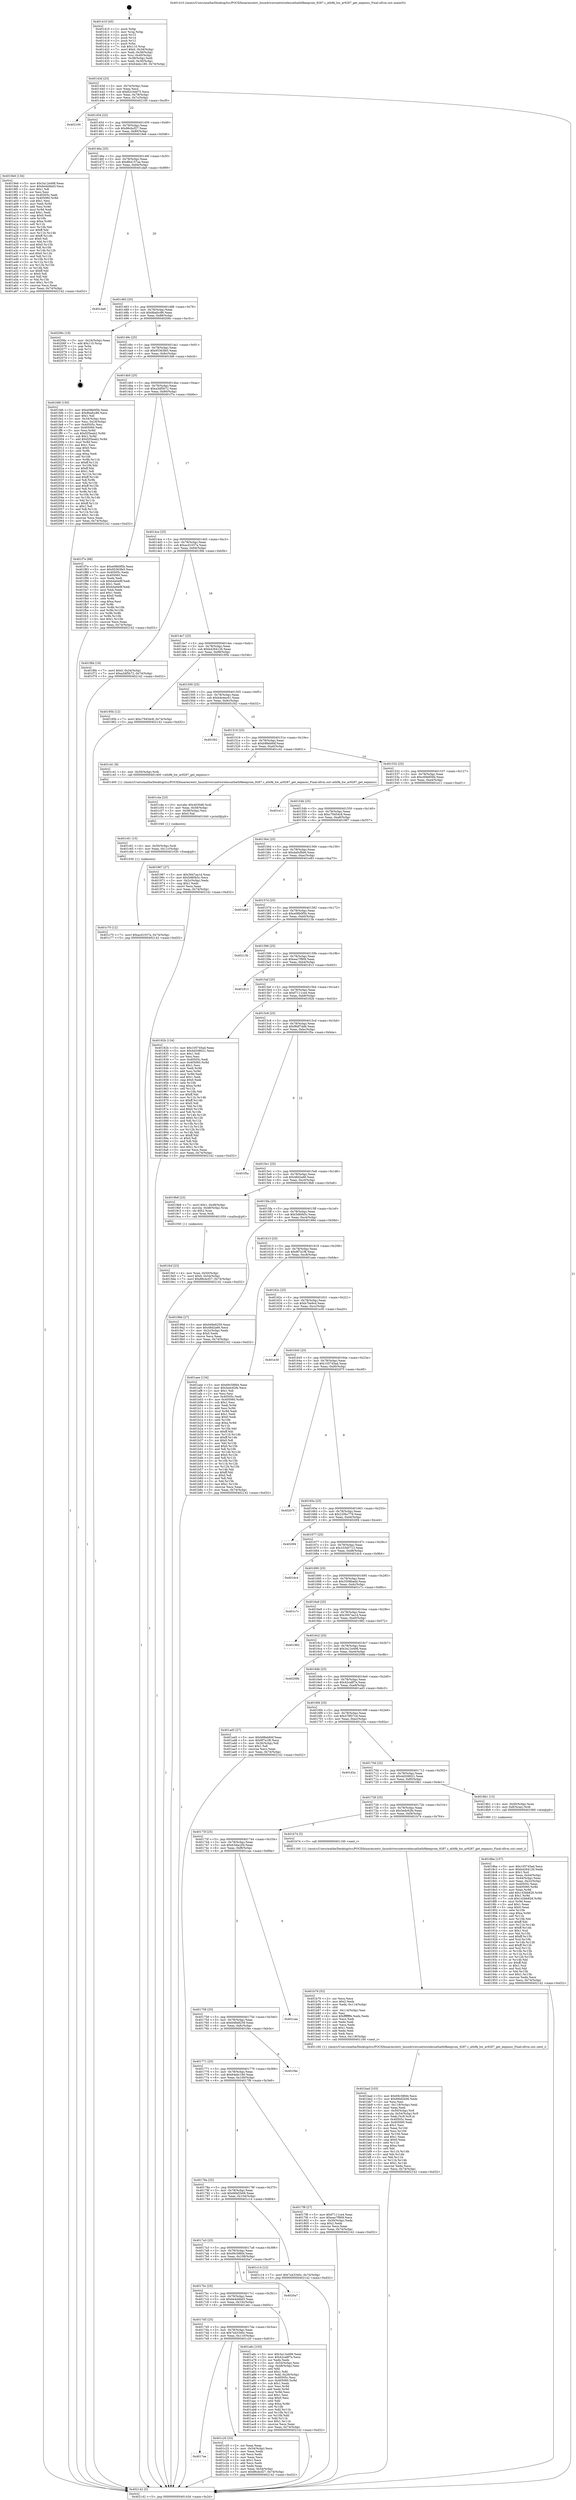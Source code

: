 digraph "0x401410" {
  label = "0x401410 (/mnt/c/Users/mathe/Desktop/tcc/POCII/binaries/extr_linuxdriversnetwirelessathath9keeprom_9287.c_ath9k_hw_ar9287_get_eepmisc_Final-ollvm.out::main(0))"
  labelloc = "t"
  node[shape=record]

  Entry [label="",width=0.3,height=0.3,shape=circle,fillcolor=black,style=filled]
  "0x40143d" [label="{
     0x40143d [23]\l
     | [instrs]\l
     &nbsp;&nbsp;0x40143d \<+3\>: mov -0x74(%rbp),%eax\l
     &nbsp;&nbsp;0x401440 \<+2\>: mov %eax,%ecx\l
     &nbsp;&nbsp;0x401442 \<+6\>: sub $0x82c3dd75,%ecx\l
     &nbsp;&nbsp;0x401448 \<+3\>: mov %eax,-0x78(%rbp)\l
     &nbsp;&nbsp;0x40144b \<+3\>: mov %ecx,-0x7c(%rbp)\l
     &nbsp;&nbsp;0x40144e \<+6\>: je 0000000000402100 \<main+0xcf0\>\l
  }"]
  "0x402100" [label="{
     0x402100\l
  }", style=dashed]
  "0x401454" [label="{
     0x401454 [22]\l
     | [instrs]\l
     &nbsp;&nbsp;0x401454 \<+5\>: jmp 0000000000401459 \<main+0x49\>\l
     &nbsp;&nbsp;0x401459 \<+3\>: mov -0x78(%rbp),%eax\l
     &nbsp;&nbsp;0x40145c \<+5\>: sub $0x86cbcf27,%eax\l
     &nbsp;&nbsp;0x401461 \<+3\>: mov %eax,-0x80(%rbp)\l
     &nbsp;&nbsp;0x401464 \<+6\>: je 00000000004019e6 \<main+0x5d6\>\l
  }"]
  Exit [label="",width=0.3,height=0.3,shape=circle,fillcolor=black,style=filled,peripheries=2]
  "0x4019e6" [label="{
     0x4019e6 [134]\l
     | [instrs]\l
     &nbsp;&nbsp;0x4019e6 \<+5\>: mov $0x3a12e498,%eax\l
     &nbsp;&nbsp;0x4019eb \<+5\>: mov $0x6e4d4bd3,%ecx\l
     &nbsp;&nbsp;0x4019f0 \<+2\>: mov $0x1,%dl\l
     &nbsp;&nbsp;0x4019f2 \<+2\>: xor %esi,%esi\l
     &nbsp;&nbsp;0x4019f4 \<+7\>: mov 0x40505c,%edi\l
     &nbsp;&nbsp;0x4019fb \<+8\>: mov 0x405060,%r8d\l
     &nbsp;&nbsp;0x401a03 \<+3\>: sub $0x1,%esi\l
     &nbsp;&nbsp;0x401a06 \<+3\>: mov %edi,%r9d\l
     &nbsp;&nbsp;0x401a09 \<+3\>: add %esi,%r9d\l
     &nbsp;&nbsp;0x401a0c \<+4\>: imul %r9d,%edi\l
     &nbsp;&nbsp;0x401a10 \<+3\>: and $0x1,%edi\l
     &nbsp;&nbsp;0x401a13 \<+3\>: cmp $0x0,%edi\l
     &nbsp;&nbsp;0x401a16 \<+4\>: sete %r10b\l
     &nbsp;&nbsp;0x401a1a \<+4\>: cmp $0xa,%r8d\l
     &nbsp;&nbsp;0x401a1e \<+4\>: setl %r11b\l
     &nbsp;&nbsp;0x401a22 \<+3\>: mov %r10b,%bl\l
     &nbsp;&nbsp;0x401a25 \<+3\>: xor $0xff,%bl\l
     &nbsp;&nbsp;0x401a28 \<+3\>: mov %r11b,%r14b\l
     &nbsp;&nbsp;0x401a2b \<+4\>: xor $0xff,%r14b\l
     &nbsp;&nbsp;0x401a2f \<+3\>: xor $0x0,%dl\l
     &nbsp;&nbsp;0x401a32 \<+3\>: mov %bl,%r15b\l
     &nbsp;&nbsp;0x401a35 \<+4\>: and $0x0,%r15b\l
     &nbsp;&nbsp;0x401a39 \<+3\>: and %dl,%r10b\l
     &nbsp;&nbsp;0x401a3c \<+3\>: mov %r14b,%r12b\l
     &nbsp;&nbsp;0x401a3f \<+4\>: and $0x0,%r12b\l
     &nbsp;&nbsp;0x401a43 \<+3\>: and %dl,%r11b\l
     &nbsp;&nbsp;0x401a46 \<+3\>: or %r10b,%r15b\l
     &nbsp;&nbsp;0x401a49 \<+3\>: or %r11b,%r12b\l
     &nbsp;&nbsp;0x401a4c \<+3\>: xor %r12b,%r15b\l
     &nbsp;&nbsp;0x401a4f \<+3\>: or %r14b,%bl\l
     &nbsp;&nbsp;0x401a52 \<+3\>: xor $0xff,%bl\l
     &nbsp;&nbsp;0x401a55 \<+3\>: or $0x0,%dl\l
     &nbsp;&nbsp;0x401a58 \<+2\>: and %dl,%bl\l
     &nbsp;&nbsp;0x401a5a \<+3\>: or %bl,%r15b\l
     &nbsp;&nbsp;0x401a5d \<+4\>: test $0x1,%r15b\l
     &nbsp;&nbsp;0x401a61 \<+3\>: cmovne %ecx,%eax\l
     &nbsp;&nbsp;0x401a64 \<+3\>: mov %eax,-0x74(%rbp)\l
     &nbsp;&nbsp;0x401a67 \<+5\>: jmp 0000000000402142 \<main+0xd32\>\l
  }"]
  "0x40146a" [label="{
     0x40146a [25]\l
     | [instrs]\l
     &nbsp;&nbsp;0x40146a \<+5\>: jmp 000000000040146f \<main+0x5f\>\l
     &nbsp;&nbsp;0x40146f \<+3\>: mov -0x78(%rbp),%eax\l
     &nbsp;&nbsp;0x401472 \<+5\>: sub $0x8b4157aa,%eax\l
     &nbsp;&nbsp;0x401477 \<+6\>: mov %eax,-0x84(%rbp)\l
     &nbsp;&nbsp;0x40147d \<+6\>: je 0000000000401da9 \<main+0x999\>\l
  }"]
  "0x401c70" [label="{
     0x401c70 [12]\l
     | [instrs]\l
     &nbsp;&nbsp;0x401c70 \<+7\>: movl $0xacd1037a,-0x74(%rbp)\l
     &nbsp;&nbsp;0x401c77 \<+5\>: jmp 0000000000402142 \<main+0xd32\>\l
  }"]
  "0x401da9" [label="{
     0x401da9\l
  }", style=dashed]
  "0x401483" [label="{
     0x401483 [25]\l
     | [instrs]\l
     &nbsp;&nbsp;0x401483 \<+5\>: jmp 0000000000401488 \<main+0x78\>\l
     &nbsp;&nbsp;0x401488 \<+3\>: mov -0x78(%rbp),%eax\l
     &nbsp;&nbsp;0x40148b \<+5\>: sub $0x8bafcc86,%eax\l
     &nbsp;&nbsp;0x401490 \<+6\>: mov %eax,-0x88(%rbp)\l
     &nbsp;&nbsp;0x401496 \<+6\>: je 000000000040206c \<main+0xc5c\>\l
  }"]
  "0x401c61" [label="{
     0x401c61 [15]\l
     | [instrs]\l
     &nbsp;&nbsp;0x401c61 \<+4\>: mov -0x50(%rbp),%rdi\l
     &nbsp;&nbsp;0x401c65 \<+6\>: mov %eax,-0x11c(%rbp)\l
     &nbsp;&nbsp;0x401c6b \<+5\>: call 0000000000401030 \<free@plt\>\l
     | [calls]\l
     &nbsp;&nbsp;0x401030 \{1\} (unknown)\l
  }"]
  "0x40206c" [label="{
     0x40206c [19]\l
     | [instrs]\l
     &nbsp;&nbsp;0x40206c \<+3\>: mov -0x24(%rbp),%eax\l
     &nbsp;&nbsp;0x40206f \<+7\>: add $0x110,%rsp\l
     &nbsp;&nbsp;0x402076 \<+1\>: pop %rbx\l
     &nbsp;&nbsp;0x402077 \<+2\>: pop %r12\l
     &nbsp;&nbsp;0x402079 \<+2\>: pop %r14\l
     &nbsp;&nbsp;0x40207b \<+2\>: pop %r15\l
     &nbsp;&nbsp;0x40207d \<+1\>: pop %rbp\l
     &nbsp;&nbsp;0x40207e \<+1\>: ret\l
  }"]
  "0x40149c" [label="{
     0x40149c [25]\l
     | [instrs]\l
     &nbsp;&nbsp;0x40149c \<+5\>: jmp 00000000004014a1 \<main+0x91\>\l
     &nbsp;&nbsp;0x4014a1 \<+3\>: mov -0x78(%rbp),%eax\l
     &nbsp;&nbsp;0x4014a4 \<+5\>: sub $0x95363fe5,%eax\l
     &nbsp;&nbsp;0x4014a9 \<+6\>: mov %eax,-0x8c(%rbp)\l
     &nbsp;&nbsp;0x4014af \<+6\>: je 0000000000401fd6 \<main+0xbc6\>\l
  }"]
  "0x401c4a" [label="{
     0x401c4a [23]\l
     | [instrs]\l
     &nbsp;&nbsp;0x401c4a \<+10\>: movabs $0x4030d6,%rdi\l
     &nbsp;&nbsp;0x401c54 \<+3\>: mov %eax,-0x58(%rbp)\l
     &nbsp;&nbsp;0x401c57 \<+3\>: mov -0x58(%rbp),%esi\l
     &nbsp;&nbsp;0x401c5a \<+2\>: mov $0x0,%al\l
     &nbsp;&nbsp;0x401c5c \<+5\>: call 0000000000401040 \<printf@plt\>\l
     | [calls]\l
     &nbsp;&nbsp;0x401040 \{1\} (unknown)\l
  }"]
  "0x401fd6" [label="{
     0x401fd6 [150]\l
     | [instrs]\l
     &nbsp;&nbsp;0x401fd6 \<+5\>: mov $0xe08b0f5b,%eax\l
     &nbsp;&nbsp;0x401fdb \<+5\>: mov $0x8bafcc86,%ecx\l
     &nbsp;&nbsp;0x401fe0 \<+2\>: mov $0x1,%dl\l
     &nbsp;&nbsp;0x401fe2 \<+3\>: mov -0x34(%rbp),%esi\l
     &nbsp;&nbsp;0x401fe5 \<+3\>: mov %esi,-0x24(%rbp)\l
     &nbsp;&nbsp;0x401fe8 \<+7\>: mov 0x40505c,%esi\l
     &nbsp;&nbsp;0x401fef \<+7\>: mov 0x405060,%edi\l
     &nbsp;&nbsp;0x401ff6 \<+3\>: mov %esi,%r8d\l
     &nbsp;&nbsp;0x401ff9 \<+7\>: sub $0xf2f3eab2,%r8d\l
     &nbsp;&nbsp;0x402000 \<+4\>: sub $0x1,%r8d\l
     &nbsp;&nbsp;0x402004 \<+7\>: add $0xf2f3eab2,%r8d\l
     &nbsp;&nbsp;0x40200b \<+4\>: imul %r8d,%esi\l
     &nbsp;&nbsp;0x40200f \<+3\>: and $0x1,%esi\l
     &nbsp;&nbsp;0x402012 \<+3\>: cmp $0x0,%esi\l
     &nbsp;&nbsp;0x402015 \<+4\>: sete %r9b\l
     &nbsp;&nbsp;0x402019 \<+3\>: cmp $0xa,%edi\l
     &nbsp;&nbsp;0x40201c \<+4\>: setl %r10b\l
     &nbsp;&nbsp;0x402020 \<+3\>: mov %r9b,%r11b\l
     &nbsp;&nbsp;0x402023 \<+4\>: xor $0xff,%r11b\l
     &nbsp;&nbsp;0x402027 \<+3\>: mov %r10b,%bl\l
     &nbsp;&nbsp;0x40202a \<+3\>: xor $0xff,%bl\l
     &nbsp;&nbsp;0x40202d \<+3\>: xor $0x1,%dl\l
     &nbsp;&nbsp;0x402030 \<+3\>: mov %r11b,%r14b\l
     &nbsp;&nbsp;0x402033 \<+4\>: and $0xff,%r14b\l
     &nbsp;&nbsp;0x402037 \<+3\>: and %dl,%r9b\l
     &nbsp;&nbsp;0x40203a \<+3\>: mov %bl,%r15b\l
     &nbsp;&nbsp;0x40203d \<+4\>: and $0xff,%r15b\l
     &nbsp;&nbsp;0x402041 \<+3\>: and %dl,%r10b\l
     &nbsp;&nbsp;0x402044 \<+3\>: or %r9b,%r14b\l
     &nbsp;&nbsp;0x402047 \<+3\>: or %r10b,%r15b\l
     &nbsp;&nbsp;0x40204a \<+3\>: xor %r15b,%r14b\l
     &nbsp;&nbsp;0x40204d \<+3\>: or %bl,%r11b\l
     &nbsp;&nbsp;0x402050 \<+4\>: xor $0xff,%r11b\l
     &nbsp;&nbsp;0x402054 \<+3\>: or $0x1,%dl\l
     &nbsp;&nbsp;0x402057 \<+3\>: and %dl,%r11b\l
     &nbsp;&nbsp;0x40205a \<+3\>: or %r11b,%r14b\l
     &nbsp;&nbsp;0x40205d \<+4\>: test $0x1,%r14b\l
     &nbsp;&nbsp;0x402061 \<+3\>: cmovne %ecx,%eax\l
     &nbsp;&nbsp;0x402064 \<+3\>: mov %eax,-0x74(%rbp)\l
     &nbsp;&nbsp;0x402067 \<+5\>: jmp 0000000000402142 \<main+0xd32\>\l
  }"]
  "0x4014b5" [label="{
     0x4014b5 [25]\l
     | [instrs]\l
     &nbsp;&nbsp;0x4014b5 \<+5\>: jmp 00000000004014ba \<main+0xaa\>\l
     &nbsp;&nbsp;0x4014ba \<+3\>: mov -0x78(%rbp),%eax\l
     &nbsp;&nbsp;0x4014bd \<+5\>: sub $0xa3df5b72,%eax\l
     &nbsp;&nbsp;0x4014c2 \<+6\>: mov %eax,-0x90(%rbp)\l
     &nbsp;&nbsp;0x4014c8 \<+6\>: je 0000000000401f7e \<main+0xb6e\>\l
  }"]
  "0x4017ee" [label="{
     0x4017ee\l
  }", style=dashed]
  "0x401f7e" [label="{
     0x401f7e [88]\l
     | [instrs]\l
     &nbsp;&nbsp;0x401f7e \<+5\>: mov $0xe08b0f5b,%eax\l
     &nbsp;&nbsp;0x401f83 \<+5\>: mov $0x95363fe5,%ecx\l
     &nbsp;&nbsp;0x401f88 \<+7\>: mov 0x40505c,%edx\l
     &nbsp;&nbsp;0x401f8f \<+7\>: mov 0x405060,%esi\l
     &nbsp;&nbsp;0x401f96 \<+2\>: mov %edx,%edi\l
     &nbsp;&nbsp;0x401f98 \<+6\>: sub $0xb4a0e9f,%edi\l
     &nbsp;&nbsp;0x401f9e \<+3\>: sub $0x1,%edi\l
     &nbsp;&nbsp;0x401fa1 \<+6\>: add $0xb4a0e9f,%edi\l
     &nbsp;&nbsp;0x401fa7 \<+3\>: imul %edi,%edx\l
     &nbsp;&nbsp;0x401faa \<+3\>: and $0x1,%edx\l
     &nbsp;&nbsp;0x401fad \<+3\>: cmp $0x0,%edx\l
     &nbsp;&nbsp;0x401fb0 \<+4\>: sete %r8b\l
     &nbsp;&nbsp;0x401fb4 \<+3\>: cmp $0xa,%esi\l
     &nbsp;&nbsp;0x401fb7 \<+4\>: setl %r9b\l
     &nbsp;&nbsp;0x401fbb \<+3\>: mov %r8b,%r10b\l
     &nbsp;&nbsp;0x401fbe \<+3\>: and %r9b,%r10b\l
     &nbsp;&nbsp;0x401fc1 \<+3\>: xor %r9b,%r8b\l
     &nbsp;&nbsp;0x401fc4 \<+3\>: or %r8b,%r10b\l
     &nbsp;&nbsp;0x401fc7 \<+4\>: test $0x1,%r10b\l
     &nbsp;&nbsp;0x401fcb \<+3\>: cmovne %ecx,%eax\l
     &nbsp;&nbsp;0x401fce \<+3\>: mov %eax,-0x74(%rbp)\l
     &nbsp;&nbsp;0x401fd1 \<+5\>: jmp 0000000000402142 \<main+0xd32\>\l
  }"]
  "0x4014ce" [label="{
     0x4014ce [25]\l
     | [instrs]\l
     &nbsp;&nbsp;0x4014ce \<+5\>: jmp 00000000004014d3 \<main+0xc3\>\l
     &nbsp;&nbsp;0x4014d3 \<+3\>: mov -0x78(%rbp),%eax\l
     &nbsp;&nbsp;0x4014d6 \<+5\>: sub $0xacd1037a,%eax\l
     &nbsp;&nbsp;0x4014db \<+6\>: mov %eax,-0x94(%rbp)\l
     &nbsp;&nbsp;0x4014e1 \<+6\>: je 0000000000401f6b \<main+0xb5b\>\l
  }"]
  "0x401c20" [label="{
     0x401c20 [33]\l
     | [instrs]\l
     &nbsp;&nbsp;0x401c20 \<+2\>: xor %eax,%eax\l
     &nbsp;&nbsp;0x401c22 \<+3\>: mov -0x54(%rbp),%ecx\l
     &nbsp;&nbsp;0x401c25 \<+2\>: mov %eax,%edx\l
     &nbsp;&nbsp;0x401c27 \<+2\>: sub %ecx,%edx\l
     &nbsp;&nbsp;0x401c29 \<+2\>: mov %eax,%ecx\l
     &nbsp;&nbsp;0x401c2b \<+3\>: sub $0x1,%ecx\l
     &nbsp;&nbsp;0x401c2e \<+2\>: add %ecx,%edx\l
     &nbsp;&nbsp;0x401c30 \<+2\>: sub %edx,%eax\l
     &nbsp;&nbsp;0x401c32 \<+3\>: mov %eax,-0x54(%rbp)\l
     &nbsp;&nbsp;0x401c35 \<+7\>: movl $0x86cbcf27,-0x74(%rbp)\l
     &nbsp;&nbsp;0x401c3c \<+5\>: jmp 0000000000402142 \<main+0xd32\>\l
  }"]
  "0x401f6b" [label="{
     0x401f6b [19]\l
     | [instrs]\l
     &nbsp;&nbsp;0x401f6b \<+7\>: movl $0x0,-0x34(%rbp)\l
     &nbsp;&nbsp;0x401f72 \<+7\>: movl $0xa3df5b72,-0x74(%rbp)\l
     &nbsp;&nbsp;0x401f79 \<+5\>: jmp 0000000000402142 \<main+0xd32\>\l
  }"]
  "0x4014e7" [label="{
     0x4014e7 [25]\l
     | [instrs]\l
     &nbsp;&nbsp;0x4014e7 \<+5\>: jmp 00000000004014ec \<main+0xdc\>\l
     &nbsp;&nbsp;0x4014ec \<+3\>: mov -0x78(%rbp),%eax\l
     &nbsp;&nbsp;0x4014ef \<+5\>: sub $0xb4264126,%eax\l
     &nbsp;&nbsp;0x4014f4 \<+6\>: mov %eax,-0x98(%rbp)\l
     &nbsp;&nbsp;0x4014fa \<+6\>: je 000000000040195b \<main+0x54b\>\l
  }"]
  "0x401bad" [label="{
     0x401bad [103]\l
     | [instrs]\l
     &nbsp;&nbsp;0x401bad \<+5\>: mov $0x69c58fd4,%ecx\l
     &nbsp;&nbsp;0x401bb2 \<+5\>: mov $0x66bf2b06,%edx\l
     &nbsp;&nbsp;0x401bb7 \<+2\>: xor %esi,%esi\l
     &nbsp;&nbsp;0x401bb9 \<+6\>: mov -0x118(%rbp),%edi\l
     &nbsp;&nbsp;0x401bbf \<+3\>: imul %eax,%edi\l
     &nbsp;&nbsp;0x401bc2 \<+4\>: mov -0x50(%rbp),%r8\l
     &nbsp;&nbsp;0x401bc6 \<+4\>: movslq -0x54(%rbp),%r9\l
     &nbsp;&nbsp;0x401bca \<+4\>: mov %edi,(%r8,%r9,4)\l
     &nbsp;&nbsp;0x401bce \<+7\>: mov 0x40505c,%eax\l
     &nbsp;&nbsp;0x401bd5 \<+7\>: mov 0x405060,%edi\l
     &nbsp;&nbsp;0x401bdc \<+3\>: sub $0x1,%esi\l
     &nbsp;&nbsp;0x401bdf \<+3\>: mov %eax,%r10d\l
     &nbsp;&nbsp;0x401be2 \<+3\>: add %esi,%r10d\l
     &nbsp;&nbsp;0x401be5 \<+4\>: imul %r10d,%eax\l
     &nbsp;&nbsp;0x401be9 \<+3\>: and $0x1,%eax\l
     &nbsp;&nbsp;0x401bec \<+3\>: cmp $0x0,%eax\l
     &nbsp;&nbsp;0x401bef \<+4\>: sete %r11b\l
     &nbsp;&nbsp;0x401bf3 \<+3\>: cmp $0xa,%edi\l
     &nbsp;&nbsp;0x401bf6 \<+3\>: setl %bl\l
     &nbsp;&nbsp;0x401bf9 \<+3\>: mov %r11b,%r14b\l
     &nbsp;&nbsp;0x401bfc \<+3\>: and %bl,%r14b\l
     &nbsp;&nbsp;0x401bff \<+3\>: xor %bl,%r11b\l
     &nbsp;&nbsp;0x401c02 \<+3\>: or %r11b,%r14b\l
     &nbsp;&nbsp;0x401c05 \<+4\>: test $0x1,%r14b\l
     &nbsp;&nbsp;0x401c09 \<+3\>: cmovne %edx,%ecx\l
     &nbsp;&nbsp;0x401c0c \<+3\>: mov %ecx,-0x74(%rbp)\l
     &nbsp;&nbsp;0x401c0f \<+5\>: jmp 0000000000402142 \<main+0xd32\>\l
  }"]
  "0x40195b" [label="{
     0x40195b [12]\l
     | [instrs]\l
     &nbsp;&nbsp;0x40195b \<+7\>: movl $0xc79454c8,-0x74(%rbp)\l
     &nbsp;&nbsp;0x401962 \<+5\>: jmp 0000000000402142 \<main+0xd32\>\l
  }"]
  "0x401500" [label="{
     0x401500 [25]\l
     | [instrs]\l
     &nbsp;&nbsp;0x401500 \<+5\>: jmp 0000000000401505 \<main+0xf5\>\l
     &nbsp;&nbsp;0x401505 \<+3\>: mov -0x78(%rbp),%eax\l
     &nbsp;&nbsp;0x401508 \<+5\>: sub $0xb4e4ec61,%eax\l
     &nbsp;&nbsp;0x40150d \<+6\>: mov %eax,-0x9c(%rbp)\l
     &nbsp;&nbsp;0x401513 \<+6\>: je 0000000000401f42 \<main+0xb32\>\l
  }"]
  "0x401b79" [label="{
     0x401b79 [52]\l
     | [instrs]\l
     &nbsp;&nbsp;0x401b79 \<+2\>: xor %ecx,%ecx\l
     &nbsp;&nbsp;0x401b7b \<+5\>: mov $0x2,%edx\l
     &nbsp;&nbsp;0x401b80 \<+6\>: mov %edx,-0x114(%rbp)\l
     &nbsp;&nbsp;0x401b86 \<+1\>: cltd\l
     &nbsp;&nbsp;0x401b87 \<+6\>: mov -0x114(%rbp),%esi\l
     &nbsp;&nbsp;0x401b8d \<+2\>: idiv %esi\l
     &nbsp;&nbsp;0x401b8f \<+6\>: imul $0xfffffffe,%edx,%edx\l
     &nbsp;&nbsp;0x401b95 \<+2\>: mov %ecx,%edi\l
     &nbsp;&nbsp;0x401b97 \<+2\>: sub %edx,%edi\l
     &nbsp;&nbsp;0x401b99 \<+2\>: mov %ecx,%edx\l
     &nbsp;&nbsp;0x401b9b \<+3\>: sub $0x1,%edx\l
     &nbsp;&nbsp;0x401b9e \<+2\>: add %edx,%edi\l
     &nbsp;&nbsp;0x401ba0 \<+2\>: sub %edi,%ecx\l
     &nbsp;&nbsp;0x401ba2 \<+6\>: mov %ecx,-0x118(%rbp)\l
     &nbsp;&nbsp;0x401ba8 \<+5\>: call 0000000000401160 \<next_i\>\l
     | [calls]\l
     &nbsp;&nbsp;0x401160 \{1\} (/mnt/c/Users/mathe/Desktop/tcc/POCII/binaries/extr_linuxdriversnetwirelessathath9keeprom_9287.c_ath9k_hw_ar9287_get_eepmisc_Final-ollvm.out::next_i)\l
  }"]
  "0x401f42" [label="{
     0x401f42\l
  }", style=dashed]
  "0x401519" [label="{
     0x401519 [25]\l
     | [instrs]\l
     &nbsp;&nbsp;0x401519 \<+5\>: jmp 000000000040151e \<main+0x10e\>\l
     &nbsp;&nbsp;0x40151e \<+3\>: mov -0x78(%rbp),%eax\l
     &nbsp;&nbsp;0x401521 \<+5\>: sub $0xb98eb84f,%eax\l
     &nbsp;&nbsp;0x401526 \<+6\>: mov %eax,-0xa0(%rbp)\l
     &nbsp;&nbsp;0x40152c \<+6\>: je 0000000000401c41 \<main+0x831\>\l
  }"]
  "0x4017d5" [label="{
     0x4017d5 [25]\l
     | [instrs]\l
     &nbsp;&nbsp;0x4017d5 \<+5\>: jmp 00000000004017da \<main+0x3ca\>\l
     &nbsp;&nbsp;0x4017da \<+3\>: mov -0x78(%rbp),%eax\l
     &nbsp;&nbsp;0x4017dd \<+5\>: sub $0x7a43340c,%eax\l
     &nbsp;&nbsp;0x4017e2 \<+6\>: mov %eax,-0x110(%rbp)\l
     &nbsp;&nbsp;0x4017e8 \<+6\>: je 0000000000401c20 \<main+0x810\>\l
  }"]
  "0x401c41" [label="{
     0x401c41 [9]\l
     | [instrs]\l
     &nbsp;&nbsp;0x401c41 \<+4\>: mov -0x50(%rbp),%rdi\l
     &nbsp;&nbsp;0x401c45 \<+5\>: call 0000000000401400 \<ath9k_hw_ar9287_get_eepmisc\>\l
     | [calls]\l
     &nbsp;&nbsp;0x401400 \{1\} (/mnt/c/Users/mathe/Desktop/tcc/POCII/binaries/extr_linuxdriversnetwirelessathath9keeprom_9287.c_ath9k_hw_ar9287_get_eepmisc_Final-ollvm.out::ath9k_hw_ar9287_get_eepmisc)\l
  }"]
  "0x401532" [label="{
     0x401532 [25]\l
     | [instrs]\l
     &nbsp;&nbsp;0x401532 \<+5\>: jmp 0000000000401537 \<main+0x127\>\l
     &nbsp;&nbsp;0x401537 \<+3\>: mov -0x78(%rbp),%eax\l
     &nbsp;&nbsp;0x40153a \<+5\>: sub $0xc69e856b,%eax\l
     &nbsp;&nbsp;0x40153f \<+6\>: mov %eax,-0xa4(%rbp)\l
     &nbsp;&nbsp;0x401545 \<+6\>: je 0000000000401e11 \<main+0xa01\>\l
  }"]
  "0x401a6c" [label="{
     0x401a6c [103]\l
     | [instrs]\l
     &nbsp;&nbsp;0x401a6c \<+5\>: mov $0x3a12e498,%eax\l
     &nbsp;&nbsp;0x401a71 \<+5\>: mov $0x42ca8f7a,%ecx\l
     &nbsp;&nbsp;0x401a76 \<+2\>: xor %edx,%edx\l
     &nbsp;&nbsp;0x401a78 \<+3\>: mov -0x54(%rbp),%esi\l
     &nbsp;&nbsp;0x401a7b \<+3\>: cmp -0x48(%rbp),%esi\l
     &nbsp;&nbsp;0x401a7e \<+4\>: setl %dil\l
     &nbsp;&nbsp;0x401a82 \<+4\>: and $0x1,%dil\l
     &nbsp;&nbsp;0x401a86 \<+4\>: mov %dil,-0x26(%rbp)\l
     &nbsp;&nbsp;0x401a8a \<+7\>: mov 0x40505c,%esi\l
     &nbsp;&nbsp;0x401a91 \<+8\>: mov 0x405060,%r8d\l
     &nbsp;&nbsp;0x401a99 \<+3\>: sub $0x1,%edx\l
     &nbsp;&nbsp;0x401a9c \<+3\>: mov %esi,%r9d\l
     &nbsp;&nbsp;0x401a9f \<+3\>: add %edx,%r9d\l
     &nbsp;&nbsp;0x401aa2 \<+4\>: imul %r9d,%esi\l
     &nbsp;&nbsp;0x401aa6 \<+3\>: and $0x1,%esi\l
     &nbsp;&nbsp;0x401aa9 \<+3\>: cmp $0x0,%esi\l
     &nbsp;&nbsp;0x401aac \<+4\>: sete %dil\l
     &nbsp;&nbsp;0x401ab0 \<+4\>: cmp $0xa,%r8d\l
     &nbsp;&nbsp;0x401ab4 \<+4\>: setl %r10b\l
     &nbsp;&nbsp;0x401ab8 \<+3\>: mov %dil,%r11b\l
     &nbsp;&nbsp;0x401abb \<+3\>: and %r10b,%r11b\l
     &nbsp;&nbsp;0x401abe \<+3\>: xor %r10b,%dil\l
     &nbsp;&nbsp;0x401ac1 \<+3\>: or %dil,%r11b\l
     &nbsp;&nbsp;0x401ac4 \<+4\>: test $0x1,%r11b\l
     &nbsp;&nbsp;0x401ac8 \<+3\>: cmovne %ecx,%eax\l
     &nbsp;&nbsp;0x401acb \<+3\>: mov %eax,-0x74(%rbp)\l
     &nbsp;&nbsp;0x401ace \<+5\>: jmp 0000000000402142 \<main+0xd32\>\l
  }"]
  "0x401e11" [label="{
     0x401e11\l
  }", style=dashed]
  "0x40154b" [label="{
     0x40154b [25]\l
     | [instrs]\l
     &nbsp;&nbsp;0x40154b \<+5\>: jmp 0000000000401550 \<main+0x140\>\l
     &nbsp;&nbsp;0x401550 \<+3\>: mov -0x78(%rbp),%eax\l
     &nbsp;&nbsp;0x401553 \<+5\>: sub $0xc79454c8,%eax\l
     &nbsp;&nbsp;0x401558 \<+6\>: mov %eax,-0xa8(%rbp)\l
     &nbsp;&nbsp;0x40155e \<+6\>: je 0000000000401967 \<main+0x557\>\l
  }"]
  "0x4017bc" [label="{
     0x4017bc [25]\l
     | [instrs]\l
     &nbsp;&nbsp;0x4017bc \<+5\>: jmp 00000000004017c1 \<main+0x3b1\>\l
     &nbsp;&nbsp;0x4017c1 \<+3\>: mov -0x78(%rbp),%eax\l
     &nbsp;&nbsp;0x4017c4 \<+5\>: sub $0x6e4d4bd3,%eax\l
     &nbsp;&nbsp;0x4017c9 \<+6\>: mov %eax,-0x10c(%rbp)\l
     &nbsp;&nbsp;0x4017cf \<+6\>: je 0000000000401a6c \<main+0x65c\>\l
  }"]
  "0x401967" [label="{
     0x401967 [27]\l
     | [instrs]\l
     &nbsp;&nbsp;0x401967 \<+5\>: mov $0x3947aa1d,%eax\l
     &nbsp;&nbsp;0x40196c \<+5\>: mov $0x5d60b5c,%ecx\l
     &nbsp;&nbsp;0x401971 \<+3\>: mov -0x2c(%rbp),%edx\l
     &nbsp;&nbsp;0x401974 \<+3\>: cmp $0x1,%edx\l
     &nbsp;&nbsp;0x401977 \<+3\>: cmovl %ecx,%eax\l
     &nbsp;&nbsp;0x40197a \<+3\>: mov %eax,-0x74(%rbp)\l
     &nbsp;&nbsp;0x40197d \<+5\>: jmp 0000000000402142 \<main+0xd32\>\l
  }"]
  "0x401564" [label="{
     0x401564 [25]\l
     | [instrs]\l
     &nbsp;&nbsp;0x401564 \<+5\>: jmp 0000000000401569 \<main+0x159\>\l
     &nbsp;&nbsp;0x401569 \<+3\>: mov -0x78(%rbp),%eax\l
     &nbsp;&nbsp;0x40156c \<+5\>: sub $0xda0cfbb6,%eax\l
     &nbsp;&nbsp;0x401571 \<+6\>: mov %eax,-0xac(%rbp)\l
     &nbsp;&nbsp;0x401577 \<+6\>: je 0000000000401e83 \<main+0xa73\>\l
  }"]
  "0x4020a7" [label="{
     0x4020a7\l
  }", style=dashed]
  "0x401e83" [label="{
     0x401e83\l
  }", style=dashed]
  "0x40157d" [label="{
     0x40157d [25]\l
     | [instrs]\l
     &nbsp;&nbsp;0x40157d \<+5\>: jmp 0000000000401582 \<main+0x172\>\l
     &nbsp;&nbsp;0x401582 \<+3\>: mov -0x78(%rbp),%eax\l
     &nbsp;&nbsp;0x401585 \<+5\>: sub $0xe08b0f5b,%eax\l
     &nbsp;&nbsp;0x40158a \<+6\>: mov %eax,-0xb0(%rbp)\l
     &nbsp;&nbsp;0x401590 \<+6\>: je 000000000040213b \<main+0xd2b\>\l
  }"]
  "0x4017a3" [label="{
     0x4017a3 [25]\l
     | [instrs]\l
     &nbsp;&nbsp;0x4017a3 \<+5\>: jmp 00000000004017a8 \<main+0x398\>\l
     &nbsp;&nbsp;0x4017a8 \<+3\>: mov -0x78(%rbp),%eax\l
     &nbsp;&nbsp;0x4017ab \<+5\>: sub $0x69c58fd4,%eax\l
     &nbsp;&nbsp;0x4017b0 \<+6\>: mov %eax,-0x108(%rbp)\l
     &nbsp;&nbsp;0x4017b6 \<+6\>: je 00000000004020a7 \<main+0xc97\>\l
  }"]
  "0x40213b" [label="{
     0x40213b\l
  }", style=dashed]
  "0x401596" [label="{
     0x401596 [25]\l
     | [instrs]\l
     &nbsp;&nbsp;0x401596 \<+5\>: jmp 000000000040159b \<main+0x18b\>\l
     &nbsp;&nbsp;0x40159b \<+3\>: mov -0x78(%rbp),%eax\l
     &nbsp;&nbsp;0x40159e \<+5\>: sub $0xeac7f909,%eax\l
     &nbsp;&nbsp;0x4015a3 \<+6\>: mov %eax,-0xb4(%rbp)\l
     &nbsp;&nbsp;0x4015a9 \<+6\>: je 0000000000401813 \<main+0x403\>\l
  }"]
  "0x401c14" [label="{
     0x401c14 [12]\l
     | [instrs]\l
     &nbsp;&nbsp;0x401c14 \<+7\>: movl $0x7a43340c,-0x74(%rbp)\l
     &nbsp;&nbsp;0x401c1b \<+5\>: jmp 0000000000402142 \<main+0xd32\>\l
  }"]
  "0x401813" [label="{
     0x401813\l
  }", style=dashed]
  "0x4015af" [label="{
     0x4015af [25]\l
     | [instrs]\l
     &nbsp;&nbsp;0x4015af \<+5\>: jmp 00000000004015b4 \<main+0x1a4\>\l
     &nbsp;&nbsp;0x4015b4 \<+3\>: mov -0x78(%rbp),%eax\l
     &nbsp;&nbsp;0x4015b7 \<+5\>: sub $0xf7111ce4,%eax\l
     &nbsp;&nbsp;0x4015bc \<+6\>: mov %eax,-0xb8(%rbp)\l
     &nbsp;&nbsp;0x4015c2 \<+6\>: je 000000000040182b \<main+0x41b\>\l
  }"]
  "0x4019cf" [label="{
     0x4019cf [23]\l
     | [instrs]\l
     &nbsp;&nbsp;0x4019cf \<+4\>: mov %rax,-0x50(%rbp)\l
     &nbsp;&nbsp;0x4019d3 \<+7\>: movl $0x0,-0x54(%rbp)\l
     &nbsp;&nbsp;0x4019da \<+7\>: movl $0x86cbcf27,-0x74(%rbp)\l
     &nbsp;&nbsp;0x4019e1 \<+5\>: jmp 0000000000402142 \<main+0xd32\>\l
  }"]
  "0x40182b" [label="{
     0x40182b [134]\l
     | [instrs]\l
     &nbsp;&nbsp;0x40182b \<+5\>: mov $0x105745ad,%eax\l
     &nbsp;&nbsp;0x401830 \<+5\>: mov $0x4d208021,%ecx\l
     &nbsp;&nbsp;0x401835 \<+2\>: mov $0x1,%dl\l
     &nbsp;&nbsp;0x401837 \<+2\>: xor %esi,%esi\l
     &nbsp;&nbsp;0x401839 \<+7\>: mov 0x40505c,%edi\l
     &nbsp;&nbsp;0x401840 \<+8\>: mov 0x405060,%r8d\l
     &nbsp;&nbsp;0x401848 \<+3\>: sub $0x1,%esi\l
     &nbsp;&nbsp;0x40184b \<+3\>: mov %edi,%r9d\l
     &nbsp;&nbsp;0x40184e \<+3\>: add %esi,%r9d\l
     &nbsp;&nbsp;0x401851 \<+4\>: imul %r9d,%edi\l
     &nbsp;&nbsp;0x401855 \<+3\>: and $0x1,%edi\l
     &nbsp;&nbsp;0x401858 \<+3\>: cmp $0x0,%edi\l
     &nbsp;&nbsp;0x40185b \<+4\>: sete %r10b\l
     &nbsp;&nbsp;0x40185f \<+4\>: cmp $0xa,%r8d\l
     &nbsp;&nbsp;0x401863 \<+4\>: setl %r11b\l
     &nbsp;&nbsp;0x401867 \<+3\>: mov %r10b,%bl\l
     &nbsp;&nbsp;0x40186a \<+3\>: xor $0xff,%bl\l
     &nbsp;&nbsp;0x40186d \<+3\>: mov %r11b,%r14b\l
     &nbsp;&nbsp;0x401870 \<+4\>: xor $0xff,%r14b\l
     &nbsp;&nbsp;0x401874 \<+3\>: xor $0x0,%dl\l
     &nbsp;&nbsp;0x401877 \<+3\>: mov %bl,%r15b\l
     &nbsp;&nbsp;0x40187a \<+4\>: and $0x0,%r15b\l
     &nbsp;&nbsp;0x40187e \<+3\>: and %dl,%r10b\l
     &nbsp;&nbsp;0x401881 \<+3\>: mov %r14b,%r12b\l
     &nbsp;&nbsp;0x401884 \<+4\>: and $0x0,%r12b\l
     &nbsp;&nbsp;0x401888 \<+3\>: and %dl,%r11b\l
     &nbsp;&nbsp;0x40188b \<+3\>: or %r10b,%r15b\l
     &nbsp;&nbsp;0x40188e \<+3\>: or %r11b,%r12b\l
     &nbsp;&nbsp;0x401891 \<+3\>: xor %r12b,%r15b\l
     &nbsp;&nbsp;0x401894 \<+3\>: or %r14b,%bl\l
     &nbsp;&nbsp;0x401897 \<+3\>: xor $0xff,%bl\l
     &nbsp;&nbsp;0x40189a \<+3\>: or $0x0,%dl\l
     &nbsp;&nbsp;0x40189d \<+2\>: and %dl,%bl\l
     &nbsp;&nbsp;0x40189f \<+3\>: or %bl,%r15b\l
     &nbsp;&nbsp;0x4018a2 \<+4\>: test $0x1,%r15b\l
     &nbsp;&nbsp;0x4018a6 \<+3\>: cmovne %ecx,%eax\l
     &nbsp;&nbsp;0x4018a9 \<+3\>: mov %eax,-0x74(%rbp)\l
     &nbsp;&nbsp;0x4018ac \<+5\>: jmp 0000000000402142 \<main+0xd32\>\l
  }"]
  "0x4015c8" [label="{
     0x4015c8 [25]\l
     | [instrs]\l
     &nbsp;&nbsp;0x4015c8 \<+5\>: jmp 00000000004015cd \<main+0x1bd\>\l
     &nbsp;&nbsp;0x4015cd \<+3\>: mov -0x78(%rbp),%eax\l
     &nbsp;&nbsp;0x4015d0 \<+5\>: sub $0xf8df7dd6,%eax\l
     &nbsp;&nbsp;0x4015d5 \<+6\>: mov %eax,-0xbc(%rbp)\l
     &nbsp;&nbsp;0x4015db \<+6\>: je 0000000000401f5a \<main+0xb4a\>\l
  }"]
  "0x4018be" [label="{
     0x4018be [157]\l
     | [instrs]\l
     &nbsp;&nbsp;0x4018be \<+5\>: mov $0x105745ad,%ecx\l
     &nbsp;&nbsp;0x4018c3 \<+5\>: mov $0xb4264126,%edx\l
     &nbsp;&nbsp;0x4018c8 \<+3\>: mov $0x1,%sil\l
     &nbsp;&nbsp;0x4018cb \<+3\>: mov %eax,-0x44(%rbp)\l
     &nbsp;&nbsp;0x4018ce \<+3\>: mov -0x44(%rbp),%eax\l
     &nbsp;&nbsp;0x4018d1 \<+3\>: mov %eax,-0x2c(%rbp)\l
     &nbsp;&nbsp;0x4018d4 \<+7\>: mov 0x40505c,%eax\l
     &nbsp;&nbsp;0x4018db \<+8\>: mov 0x405060,%r8d\l
     &nbsp;&nbsp;0x4018e3 \<+3\>: mov %eax,%r9d\l
     &nbsp;&nbsp;0x4018e6 \<+7\>: add $0x143bb828,%r9d\l
     &nbsp;&nbsp;0x4018ed \<+4\>: sub $0x1,%r9d\l
     &nbsp;&nbsp;0x4018f1 \<+7\>: sub $0x143bb828,%r9d\l
     &nbsp;&nbsp;0x4018f8 \<+4\>: imul %r9d,%eax\l
     &nbsp;&nbsp;0x4018fc \<+3\>: and $0x1,%eax\l
     &nbsp;&nbsp;0x4018ff \<+3\>: cmp $0x0,%eax\l
     &nbsp;&nbsp;0x401902 \<+4\>: sete %r10b\l
     &nbsp;&nbsp;0x401906 \<+4\>: cmp $0xa,%r8d\l
     &nbsp;&nbsp;0x40190a \<+4\>: setl %r11b\l
     &nbsp;&nbsp;0x40190e \<+3\>: mov %r10b,%bl\l
     &nbsp;&nbsp;0x401911 \<+3\>: xor $0xff,%bl\l
     &nbsp;&nbsp;0x401914 \<+3\>: mov %r11b,%r14b\l
     &nbsp;&nbsp;0x401917 \<+4\>: xor $0xff,%r14b\l
     &nbsp;&nbsp;0x40191b \<+4\>: xor $0x1,%sil\l
     &nbsp;&nbsp;0x40191f \<+3\>: mov %bl,%r15b\l
     &nbsp;&nbsp;0x401922 \<+4\>: and $0xff,%r15b\l
     &nbsp;&nbsp;0x401926 \<+3\>: and %sil,%r10b\l
     &nbsp;&nbsp;0x401929 \<+3\>: mov %r14b,%r12b\l
     &nbsp;&nbsp;0x40192c \<+4\>: and $0xff,%r12b\l
     &nbsp;&nbsp;0x401930 \<+3\>: and %sil,%r11b\l
     &nbsp;&nbsp;0x401933 \<+3\>: or %r10b,%r15b\l
     &nbsp;&nbsp;0x401936 \<+3\>: or %r11b,%r12b\l
     &nbsp;&nbsp;0x401939 \<+3\>: xor %r12b,%r15b\l
     &nbsp;&nbsp;0x40193c \<+3\>: or %r14b,%bl\l
     &nbsp;&nbsp;0x40193f \<+3\>: xor $0xff,%bl\l
     &nbsp;&nbsp;0x401942 \<+4\>: or $0x1,%sil\l
     &nbsp;&nbsp;0x401946 \<+3\>: and %sil,%bl\l
     &nbsp;&nbsp;0x401949 \<+3\>: or %bl,%r15b\l
     &nbsp;&nbsp;0x40194c \<+4\>: test $0x1,%r15b\l
     &nbsp;&nbsp;0x401950 \<+3\>: cmovne %edx,%ecx\l
     &nbsp;&nbsp;0x401953 \<+3\>: mov %ecx,-0x74(%rbp)\l
     &nbsp;&nbsp;0x401956 \<+5\>: jmp 0000000000402142 \<main+0xd32\>\l
  }"]
  "0x401f5a" [label="{
     0x401f5a\l
  }", style=dashed]
  "0x4015e1" [label="{
     0x4015e1 [25]\l
     | [instrs]\l
     &nbsp;&nbsp;0x4015e1 \<+5\>: jmp 00000000004015e6 \<main+0x1d6\>\l
     &nbsp;&nbsp;0x4015e6 \<+3\>: mov -0x78(%rbp),%eax\l
     &nbsp;&nbsp;0x4015e9 \<+5\>: sub $0x48d2a66,%eax\l
     &nbsp;&nbsp;0x4015ee \<+6\>: mov %eax,-0xc0(%rbp)\l
     &nbsp;&nbsp;0x4015f4 \<+6\>: je 00000000004019b8 \<main+0x5a8\>\l
  }"]
  "0x401410" [label="{
     0x401410 [45]\l
     | [instrs]\l
     &nbsp;&nbsp;0x401410 \<+1\>: push %rbp\l
     &nbsp;&nbsp;0x401411 \<+3\>: mov %rsp,%rbp\l
     &nbsp;&nbsp;0x401414 \<+2\>: push %r15\l
     &nbsp;&nbsp;0x401416 \<+2\>: push %r14\l
     &nbsp;&nbsp;0x401418 \<+2\>: push %r12\l
     &nbsp;&nbsp;0x40141a \<+1\>: push %rbx\l
     &nbsp;&nbsp;0x40141b \<+7\>: sub $0x110,%rsp\l
     &nbsp;&nbsp;0x401422 \<+7\>: movl $0x0,-0x34(%rbp)\l
     &nbsp;&nbsp;0x401429 \<+3\>: mov %edi,-0x38(%rbp)\l
     &nbsp;&nbsp;0x40142c \<+4\>: mov %rsi,-0x40(%rbp)\l
     &nbsp;&nbsp;0x401430 \<+3\>: mov -0x38(%rbp),%edi\l
     &nbsp;&nbsp;0x401433 \<+3\>: mov %edi,-0x30(%rbp)\l
     &nbsp;&nbsp;0x401436 \<+7\>: movl $0x64ebc180,-0x74(%rbp)\l
  }"]
  "0x4019b8" [label="{
     0x4019b8 [23]\l
     | [instrs]\l
     &nbsp;&nbsp;0x4019b8 \<+7\>: movl $0x1,-0x48(%rbp)\l
     &nbsp;&nbsp;0x4019bf \<+4\>: movslq -0x48(%rbp),%rax\l
     &nbsp;&nbsp;0x4019c3 \<+4\>: shl $0x2,%rax\l
     &nbsp;&nbsp;0x4019c7 \<+3\>: mov %rax,%rdi\l
     &nbsp;&nbsp;0x4019ca \<+5\>: call 0000000000401050 \<malloc@plt\>\l
     | [calls]\l
     &nbsp;&nbsp;0x401050 \{1\} (unknown)\l
  }"]
  "0x4015fa" [label="{
     0x4015fa [25]\l
     | [instrs]\l
     &nbsp;&nbsp;0x4015fa \<+5\>: jmp 00000000004015ff \<main+0x1ef\>\l
     &nbsp;&nbsp;0x4015ff \<+3\>: mov -0x78(%rbp),%eax\l
     &nbsp;&nbsp;0x401602 \<+5\>: sub $0x5d60b5c,%eax\l
     &nbsp;&nbsp;0x401607 \<+6\>: mov %eax,-0xc4(%rbp)\l
     &nbsp;&nbsp;0x40160d \<+6\>: je 000000000040199d \<main+0x58d\>\l
  }"]
  "0x402142" [label="{
     0x402142 [5]\l
     | [instrs]\l
     &nbsp;&nbsp;0x402142 \<+5\>: jmp 000000000040143d \<main+0x2d\>\l
  }"]
  "0x40199d" [label="{
     0x40199d [27]\l
     | [instrs]\l
     &nbsp;&nbsp;0x40199d \<+5\>: mov $0x649e8259,%eax\l
     &nbsp;&nbsp;0x4019a2 \<+5\>: mov $0x48d2a66,%ecx\l
     &nbsp;&nbsp;0x4019a7 \<+3\>: mov -0x2c(%rbp),%edx\l
     &nbsp;&nbsp;0x4019aa \<+3\>: cmp $0x0,%edx\l
     &nbsp;&nbsp;0x4019ad \<+3\>: cmove %ecx,%eax\l
     &nbsp;&nbsp;0x4019b0 \<+3\>: mov %eax,-0x74(%rbp)\l
     &nbsp;&nbsp;0x4019b3 \<+5\>: jmp 0000000000402142 \<main+0xd32\>\l
  }"]
  "0x401613" [label="{
     0x401613 [25]\l
     | [instrs]\l
     &nbsp;&nbsp;0x401613 \<+5\>: jmp 0000000000401618 \<main+0x208\>\l
     &nbsp;&nbsp;0x401618 \<+3\>: mov -0x78(%rbp),%eax\l
     &nbsp;&nbsp;0x40161b \<+5\>: sub $0x9f7a1f8,%eax\l
     &nbsp;&nbsp;0x401620 \<+6\>: mov %eax,-0xc8(%rbp)\l
     &nbsp;&nbsp;0x401626 \<+6\>: je 0000000000401aee \<main+0x6de\>\l
  }"]
  "0x40178a" [label="{
     0x40178a [25]\l
     | [instrs]\l
     &nbsp;&nbsp;0x40178a \<+5\>: jmp 000000000040178f \<main+0x37f\>\l
     &nbsp;&nbsp;0x40178f \<+3\>: mov -0x78(%rbp),%eax\l
     &nbsp;&nbsp;0x401792 \<+5\>: sub $0x66bf2b06,%eax\l
     &nbsp;&nbsp;0x401797 \<+6\>: mov %eax,-0x104(%rbp)\l
     &nbsp;&nbsp;0x40179d \<+6\>: je 0000000000401c14 \<main+0x804\>\l
  }"]
  "0x401aee" [label="{
     0x401aee [134]\l
     | [instrs]\l
     &nbsp;&nbsp;0x401aee \<+5\>: mov $0x69c58fd4,%eax\l
     &nbsp;&nbsp;0x401af3 \<+5\>: mov $0x5edc62fe,%ecx\l
     &nbsp;&nbsp;0x401af8 \<+2\>: mov $0x1,%dl\l
     &nbsp;&nbsp;0x401afa \<+2\>: xor %esi,%esi\l
     &nbsp;&nbsp;0x401afc \<+7\>: mov 0x40505c,%edi\l
     &nbsp;&nbsp;0x401b03 \<+8\>: mov 0x405060,%r8d\l
     &nbsp;&nbsp;0x401b0b \<+3\>: sub $0x1,%esi\l
     &nbsp;&nbsp;0x401b0e \<+3\>: mov %edi,%r9d\l
     &nbsp;&nbsp;0x401b11 \<+3\>: add %esi,%r9d\l
     &nbsp;&nbsp;0x401b14 \<+4\>: imul %r9d,%edi\l
     &nbsp;&nbsp;0x401b18 \<+3\>: and $0x1,%edi\l
     &nbsp;&nbsp;0x401b1b \<+3\>: cmp $0x0,%edi\l
     &nbsp;&nbsp;0x401b1e \<+4\>: sete %r10b\l
     &nbsp;&nbsp;0x401b22 \<+4\>: cmp $0xa,%r8d\l
     &nbsp;&nbsp;0x401b26 \<+4\>: setl %r11b\l
     &nbsp;&nbsp;0x401b2a \<+3\>: mov %r10b,%bl\l
     &nbsp;&nbsp;0x401b2d \<+3\>: xor $0xff,%bl\l
     &nbsp;&nbsp;0x401b30 \<+3\>: mov %r11b,%r14b\l
     &nbsp;&nbsp;0x401b33 \<+4\>: xor $0xff,%r14b\l
     &nbsp;&nbsp;0x401b37 \<+3\>: xor $0x0,%dl\l
     &nbsp;&nbsp;0x401b3a \<+3\>: mov %bl,%r15b\l
     &nbsp;&nbsp;0x401b3d \<+4\>: and $0x0,%r15b\l
     &nbsp;&nbsp;0x401b41 \<+3\>: and %dl,%r10b\l
     &nbsp;&nbsp;0x401b44 \<+3\>: mov %r14b,%r12b\l
     &nbsp;&nbsp;0x401b47 \<+4\>: and $0x0,%r12b\l
     &nbsp;&nbsp;0x401b4b \<+3\>: and %dl,%r11b\l
     &nbsp;&nbsp;0x401b4e \<+3\>: or %r10b,%r15b\l
     &nbsp;&nbsp;0x401b51 \<+3\>: or %r11b,%r12b\l
     &nbsp;&nbsp;0x401b54 \<+3\>: xor %r12b,%r15b\l
     &nbsp;&nbsp;0x401b57 \<+3\>: or %r14b,%bl\l
     &nbsp;&nbsp;0x401b5a \<+3\>: xor $0xff,%bl\l
     &nbsp;&nbsp;0x401b5d \<+3\>: or $0x0,%dl\l
     &nbsp;&nbsp;0x401b60 \<+2\>: and %dl,%bl\l
     &nbsp;&nbsp;0x401b62 \<+3\>: or %bl,%r15b\l
     &nbsp;&nbsp;0x401b65 \<+4\>: test $0x1,%r15b\l
     &nbsp;&nbsp;0x401b69 \<+3\>: cmovne %ecx,%eax\l
     &nbsp;&nbsp;0x401b6c \<+3\>: mov %eax,-0x74(%rbp)\l
     &nbsp;&nbsp;0x401b6f \<+5\>: jmp 0000000000402142 \<main+0xd32\>\l
  }"]
  "0x40162c" [label="{
     0x40162c [25]\l
     | [instrs]\l
     &nbsp;&nbsp;0x40162c \<+5\>: jmp 0000000000401631 \<main+0x221\>\l
     &nbsp;&nbsp;0x401631 \<+3\>: mov -0x78(%rbp),%eax\l
     &nbsp;&nbsp;0x401634 \<+5\>: sub $0xb7be9cd,%eax\l
     &nbsp;&nbsp;0x401639 \<+6\>: mov %eax,-0xcc(%rbp)\l
     &nbsp;&nbsp;0x40163f \<+6\>: je 0000000000401e30 \<main+0xa20\>\l
  }"]
  "0x4017f8" [label="{
     0x4017f8 [27]\l
     | [instrs]\l
     &nbsp;&nbsp;0x4017f8 \<+5\>: mov $0xf7111ce4,%eax\l
     &nbsp;&nbsp;0x4017fd \<+5\>: mov $0xeac7f909,%ecx\l
     &nbsp;&nbsp;0x401802 \<+3\>: mov -0x30(%rbp),%edx\l
     &nbsp;&nbsp;0x401805 \<+3\>: cmp $0x2,%edx\l
     &nbsp;&nbsp;0x401808 \<+3\>: cmovne %ecx,%eax\l
     &nbsp;&nbsp;0x40180b \<+3\>: mov %eax,-0x74(%rbp)\l
     &nbsp;&nbsp;0x40180e \<+5\>: jmp 0000000000402142 \<main+0xd32\>\l
  }"]
  "0x401e30" [label="{
     0x401e30\l
  }", style=dashed]
  "0x401645" [label="{
     0x401645 [25]\l
     | [instrs]\l
     &nbsp;&nbsp;0x401645 \<+5\>: jmp 000000000040164a \<main+0x23a\>\l
     &nbsp;&nbsp;0x40164a \<+3\>: mov -0x78(%rbp),%eax\l
     &nbsp;&nbsp;0x40164d \<+5\>: sub $0x105745ad,%eax\l
     &nbsp;&nbsp;0x401652 \<+6\>: mov %eax,-0xd0(%rbp)\l
     &nbsp;&nbsp;0x401658 \<+6\>: je 000000000040207f \<main+0xc6f\>\l
  }"]
  "0x401771" [label="{
     0x401771 [25]\l
     | [instrs]\l
     &nbsp;&nbsp;0x401771 \<+5\>: jmp 0000000000401776 \<main+0x366\>\l
     &nbsp;&nbsp;0x401776 \<+3\>: mov -0x78(%rbp),%eax\l
     &nbsp;&nbsp;0x401779 \<+5\>: sub $0x64ebc180,%eax\l
     &nbsp;&nbsp;0x40177e \<+6\>: mov %eax,-0x100(%rbp)\l
     &nbsp;&nbsp;0x401784 \<+6\>: je 00000000004017f8 \<main+0x3e8\>\l
  }"]
  "0x40207f" [label="{
     0x40207f\l
  }", style=dashed]
  "0x40165e" [label="{
     0x40165e [25]\l
     | [instrs]\l
     &nbsp;&nbsp;0x40165e \<+5\>: jmp 0000000000401663 \<main+0x253\>\l
     &nbsp;&nbsp;0x401663 \<+3\>: mov -0x78(%rbp),%eax\l
     &nbsp;&nbsp;0x401666 \<+5\>: sub $0x220bc778,%eax\l
     &nbsp;&nbsp;0x40166b \<+6\>: mov %eax,-0xd4(%rbp)\l
     &nbsp;&nbsp;0x401671 \<+6\>: je 00000000004020f4 \<main+0xce4\>\l
  }"]
  "0x401f4e" [label="{
     0x401f4e\l
  }", style=dashed]
  "0x4020f4" [label="{
     0x4020f4\l
  }", style=dashed]
  "0x401677" [label="{
     0x401677 [25]\l
     | [instrs]\l
     &nbsp;&nbsp;0x401677 \<+5\>: jmp 000000000040167c \<main+0x26c\>\l
     &nbsp;&nbsp;0x40167c \<+3\>: mov -0x78(%rbp),%eax\l
     &nbsp;&nbsp;0x40167f \<+5\>: sub $0x333d5713,%eax\l
     &nbsp;&nbsp;0x401684 \<+6\>: mov %eax,-0xd8(%rbp)\l
     &nbsp;&nbsp;0x40168a \<+6\>: je 0000000000401dc4 \<main+0x9b4\>\l
  }"]
  "0x401758" [label="{
     0x401758 [25]\l
     | [instrs]\l
     &nbsp;&nbsp;0x401758 \<+5\>: jmp 000000000040175d \<main+0x34d\>\l
     &nbsp;&nbsp;0x40175d \<+3\>: mov -0x78(%rbp),%eax\l
     &nbsp;&nbsp;0x401760 \<+5\>: sub $0x649e8259,%eax\l
     &nbsp;&nbsp;0x401765 \<+6\>: mov %eax,-0xfc(%rbp)\l
     &nbsp;&nbsp;0x40176b \<+6\>: je 0000000000401f4e \<main+0xb3e\>\l
  }"]
  "0x401dc4" [label="{
     0x401dc4\l
  }", style=dashed]
  "0x401690" [label="{
     0x401690 [25]\l
     | [instrs]\l
     &nbsp;&nbsp;0x401690 \<+5\>: jmp 0000000000401695 \<main+0x285\>\l
     &nbsp;&nbsp;0x401695 \<+3\>: mov -0x78(%rbp),%eax\l
     &nbsp;&nbsp;0x401698 \<+5\>: sub $0x3508badd,%eax\l
     &nbsp;&nbsp;0x40169d \<+6\>: mov %eax,-0xdc(%rbp)\l
     &nbsp;&nbsp;0x4016a3 \<+6\>: je 0000000000401c7c \<main+0x86c\>\l
  }"]
  "0x401caa" [label="{
     0x401caa\l
  }", style=dashed]
  "0x401c7c" [label="{
     0x401c7c\l
  }", style=dashed]
  "0x4016a9" [label="{
     0x4016a9 [25]\l
     | [instrs]\l
     &nbsp;&nbsp;0x4016a9 \<+5\>: jmp 00000000004016ae \<main+0x29e\>\l
     &nbsp;&nbsp;0x4016ae \<+3\>: mov -0x78(%rbp),%eax\l
     &nbsp;&nbsp;0x4016b1 \<+5\>: sub $0x3947aa1d,%eax\l
     &nbsp;&nbsp;0x4016b6 \<+6\>: mov %eax,-0xe0(%rbp)\l
     &nbsp;&nbsp;0x4016bc \<+6\>: je 0000000000401982 \<main+0x572\>\l
  }"]
  "0x40173f" [label="{
     0x40173f [25]\l
     | [instrs]\l
     &nbsp;&nbsp;0x40173f \<+5\>: jmp 0000000000401744 \<main+0x334\>\l
     &nbsp;&nbsp;0x401744 \<+3\>: mov -0x78(%rbp),%eax\l
     &nbsp;&nbsp;0x401747 \<+5\>: sub $0x634bc2f4,%eax\l
     &nbsp;&nbsp;0x40174c \<+6\>: mov %eax,-0xf8(%rbp)\l
     &nbsp;&nbsp;0x401752 \<+6\>: je 0000000000401caa \<main+0x89a\>\l
  }"]
  "0x401982" [label="{
     0x401982\l
  }", style=dashed]
  "0x4016c2" [label="{
     0x4016c2 [25]\l
     | [instrs]\l
     &nbsp;&nbsp;0x4016c2 \<+5\>: jmp 00000000004016c7 \<main+0x2b7\>\l
     &nbsp;&nbsp;0x4016c7 \<+3\>: mov -0x78(%rbp),%eax\l
     &nbsp;&nbsp;0x4016ca \<+5\>: sub $0x3a12e498,%eax\l
     &nbsp;&nbsp;0x4016cf \<+6\>: mov %eax,-0xe4(%rbp)\l
     &nbsp;&nbsp;0x4016d5 \<+6\>: je 000000000040209b \<main+0xc8b\>\l
  }"]
  "0x401b74" [label="{
     0x401b74 [5]\l
     | [instrs]\l
     &nbsp;&nbsp;0x401b74 \<+5\>: call 0000000000401160 \<next_i\>\l
     | [calls]\l
     &nbsp;&nbsp;0x401160 \{1\} (/mnt/c/Users/mathe/Desktop/tcc/POCII/binaries/extr_linuxdriversnetwirelessathath9keeprom_9287.c_ath9k_hw_ar9287_get_eepmisc_Final-ollvm.out::next_i)\l
  }"]
  "0x40209b" [label="{
     0x40209b\l
  }", style=dashed]
  "0x4016db" [label="{
     0x4016db [25]\l
     | [instrs]\l
     &nbsp;&nbsp;0x4016db \<+5\>: jmp 00000000004016e0 \<main+0x2d0\>\l
     &nbsp;&nbsp;0x4016e0 \<+3\>: mov -0x78(%rbp),%eax\l
     &nbsp;&nbsp;0x4016e3 \<+5\>: sub $0x42ca8f7a,%eax\l
     &nbsp;&nbsp;0x4016e8 \<+6\>: mov %eax,-0xe8(%rbp)\l
     &nbsp;&nbsp;0x4016ee \<+6\>: je 0000000000401ad3 \<main+0x6c3\>\l
  }"]
  "0x401726" [label="{
     0x401726 [25]\l
     | [instrs]\l
     &nbsp;&nbsp;0x401726 \<+5\>: jmp 000000000040172b \<main+0x31b\>\l
     &nbsp;&nbsp;0x40172b \<+3\>: mov -0x78(%rbp),%eax\l
     &nbsp;&nbsp;0x40172e \<+5\>: sub $0x5edc62fe,%eax\l
     &nbsp;&nbsp;0x401733 \<+6\>: mov %eax,-0xf4(%rbp)\l
     &nbsp;&nbsp;0x401739 \<+6\>: je 0000000000401b74 \<main+0x764\>\l
  }"]
  "0x401ad3" [label="{
     0x401ad3 [27]\l
     | [instrs]\l
     &nbsp;&nbsp;0x401ad3 \<+5\>: mov $0xb98eb84f,%eax\l
     &nbsp;&nbsp;0x401ad8 \<+5\>: mov $0x9f7a1f8,%ecx\l
     &nbsp;&nbsp;0x401add \<+3\>: mov -0x26(%rbp),%dl\l
     &nbsp;&nbsp;0x401ae0 \<+3\>: test $0x1,%dl\l
     &nbsp;&nbsp;0x401ae3 \<+3\>: cmovne %ecx,%eax\l
     &nbsp;&nbsp;0x401ae6 \<+3\>: mov %eax,-0x74(%rbp)\l
     &nbsp;&nbsp;0x401ae9 \<+5\>: jmp 0000000000402142 \<main+0xd32\>\l
  }"]
  "0x4016f4" [label="{
     0x4016f4 [25]\l
     | [instrs]\l
     &nbsp;&nbsp;0x4016f4 \<+5\>: jmp 00000000004016f9 \<main+0x2e9\>\l
     &nbsp;&nbsp;0x4016f9 \<+3\>: mov -0x78(%rbp),%eax\l
     &nbsp;&nbsp;0x4016fc \<+5\>: sub $0x478f27cd,%eax\l
     &nbsp;&nbsp;0x401701 \<+6\>: mov %eax,-0xec(%rbp)\l
     &nbsp;&nbsp;0x401707 \<+6\>: je 0000000000401d3a \<main+0x92a\>\l
  }"]
  "0x4018b1" [label="{
     0x4018b1 [13]\l
     | [instrs]\l
     &nbsp;&nbsp;0x4018b1 \<+4\>: mov -0x40(%rbp),%rax\l
     &nbsp;&nbsp;0x4018b5 \<+4\>: mov 0x8(%rax),%rdi\l
     &nbsp;&nbsp;0x4018b9 \<+5\>: call 0000000000401060 \<atoi@plt\>\l
     | [calls]\l
     &nbsp;&nbsp;0x401060 \{1\} (unknown)\l
  }"]
  "0x401d3a" [label="{
     0x401d3a\l
  }", style=dashed]
  "0x40170d" [label="{
     0x40170d [25]\l
     | [instrs]\l
     &nbsp;&nbsp;0x40170d \<+5\>: jmp 0000000000401712 \<main+0x302\>\l
     &nbsp;&nbsp;0x401712 \<+3\>: mov -0x78(%rbp),%eax\l
     &nbsp;&nbsp;0x401715 \<+5\>: sub $0x4d208021,%eax\l
     &nbsp;&nbsp;0x40171a \<+6\>: mov %eax,-0xf0(%rbp)\l
     &nbsp;&nbsp;0x401720 \<+6\>: je 00000000004018b1 \<main+0x4a1\>\l
  }"]
  Entry -> "0x401410" [label=" 1"]
  "0x40143d" -> "0x402100" [label=" 0"]
  "0x40143d" -> "0x401454" [label=" 22"]
  "0x40206c" -> Exit [label=" 1"]
  "0x401454" -> "0x4019e6" [label=" 2"]
  "0x401454" -> "0x40146a" [label=" 20"]
  "0x401fd6" -> "0x402142" [label=" 1"]
  "0x40146a" -> "0x401da9" [label=" 0"]
  "0x40146a" -> "0x401483" [label=" 20"]
  "0x401f7e" -> "0x402142" [label=" 1"]
  "0x401483" -> "0x40206c" [label=" 1"]
  "0x401483" -> "0x40149c" [label=" 19"]
  "0x401f6b" -> "0x402142" [label=" 1"]
  "0x40149c" -> "0x401fd6" [label=" 1"]
  "0x40149c" -> "0x4014b5" [label=" 18"]
  "0x401c70" -> "0x402142" [label=" 1"]
  "0x4014b5" -> "0x401f7e" [label=" 1"]
  "0x4014b5" -> "0x4014ce" [label=" 17"]
  "0x401c61" -> "0x401c70" [label=" 1"]
  "0x4014ce" -> "0x401f6b" [label=" 1"]
  "0x4014ce" -> "0x4014e7" [label=" 16"]
  "0x401c4a" -> "0x401c61" [label=" 1"]
  "0x4014e7" -> "0x40195b" [label=" 1"]
  "0x4014e7" -> "0x401500" [label=" 15"]
  "0x401c20" -> "0x402142" [label=" 1"]
  "0x401500" -> "0x401f42" [label=" 0"]
  "0x401500" -> "0x401519" [label=" 15"]
  "0x4017d5" -> "0x4017ee" [label=" 0"]
  "0x401519" -> "0x401c41" [label=" 1"]
  "0x401519" -> "0x401532" [label=" 14"]
  "0x4017d5" -> "0x401c20" [label=" 1"]
  "0x401532" -> "0x401e11" [label=" 0"]
  "0x401532" -> "0x40154b" [label=" 14"]
  "0x401c41" -> "0x401c4a" [label=" 1"]
  "0x40154b" -> "0x401967" [label=" 1"]
  "0x40154b" -> "0x401564" [label=" 13"]
  "0x401bad" -> "0x402142" [label=" 1"]
  "0x401564" -> "0x401e83" [label=" 0"]
  "0x401564" -> "0x40157d" [label=" 13"]
  "0x401b79" -> "0x401bad" [label=" 1"]
  "0x40157d" -> "0x40213b" [label=" 0"]
  "0x40157d" -> "0x401596" [label=" 13"]
  "0x401aee" -> "0x402142" [label=" 1"]
  "0x401596" -> "0x401813" [label=" 0"]
  "0x401596" -> "0x4015af" [label=" 13"]
  "0x401ad3" -> "0x402142" [label=" 2"]
  "0x4015af" -> "0x40182b" [label=" 1"]
  "0x4015af" -> "0x4015c8" [label=" 12"]
  "0x4017bc" -> "0x4017d5" [label=" 1"]
  "0x4015c8" -> "0x401f5a" [label=" 0"]
  "0x4015c8" -> "0x4015e1" [label=" 12"]
  "0x4017bc" -> "0x401a6c" [label=" 2"]
  "0x4015e1" -> "0x4019b8" [label=" 1"]
  "0x4015e1" -> "0x4015fa" [label=" 11"]
  "0x401c14" -> "0x402142" [label=" 1"]
  "0x4015fa" -> "0x40199d" [label=" 1"]
  "0x4015fa" -> "0x401613" [label=" 10"]
  "0x4017a3" -> "0x4017bc" [label=" 3"]
  "0x401613" -> "0x401aee" [label=" 1"]
  "0x401613" -> "0x40162c" [label=" 9"]
  "0x4017a3" -> "0x4020a7" [label=" 0"]
  "0x40162c" -> "0x401e30" [label=" 0"]
  "0x40162c" -> "0x401645" [label=" 9"]
  "0x401b74" -> "0x401b79" [label=" 1"]
  "0x401645" -> "0x40207f" [label=" 0"]
  "0x401645" -> "0x40165e" [label=" 9"]
  "0x40178a" -> "0x401c14" [label=" 1"]
  "0x40165e" -> "0x4020f4" [label=" 0"]
  "0x40165e" -> "0x401677" [label=" 9"]
  "0x401a6c" -> "0x402142" [label=" 2"]
  "0x401677" -> "0x401dc4" [label=" 0"]
  "0x401677" -> "0x401690" [label=" 9"]
  "0x4019cf" -> "0x402142" [label=" 1"]
  "0x401690" -> "0x401c7c" [label=" 0"]
  "0x401690" -> "0x4016a9" [label=" 9"]
  "0x4019b8" -> "0x4019cf" [label=" 1"]
  "0x4016a9" -> "0x401982" [label=" 0"]
  "0x4016a9" -> "0x4016c2" [label=" 9"]
  "0x401967" -> "0x402142" [label=" 1"]
  "0x4016c2" -> "0x40209b" [label=" 0"]
  "0x4016c2" -> "0x4016db" [label=" 9"]
  "0x40195b" -> "0x402142" [label=" 1"]
  "0x4016db" -> "0x401ad3" [label=" 2"]
  "0x4016db" -> "0x4016f4" [label=" 7"]
  "0x4018b1" -> "0x4018be" [label=" 1"]
  "0x4016f4" -> "0x401d3a" [label=" 0"]
  "0x4016f4" -> "0x40170d" [label=" 7"]
  "0x40182b" -> "0x402142" [label=" 1"]
  "0x40170d" -> "0x4018b1" [label=" 1"]
  "0x40170d" -> "0x401726" [label=" 6"]
  "0x4018be" -> "0x402142" [label=" 1"]
  "0x401726" -> "0x401b74" [label=" 1"]
  "0x401726" -> "0x40173f" [label=" 5"]
  "0x40199d" -> "0x402142" [label=" 1"]
  "0x40173f" -> "0x401caa" [label=" 0"]
  "0x40173f" -> "0x401758" [label=" 5"]
  "0x4019e6" -> "0x402142" [label=" 2"]
  "0x401758" -> "0x401f4e" [label=" 0"]
  "0x401758" -> "0x401771" [label=" 5"]
  "0x40178a" -> "0x4017a3" [label=" 3"]
  "0x401771" -> "0x4017f8" [label=" 1"]
  "0x401771" -> "0x40178a" [label=" 4"]
  "0x4017f8" -> "0x402142" [label=" 1"]
  "0x401410" -> "0x40143d" [label=" 1"]
  "0x402142" -> "0x40143d" [label=" 21"]
}

